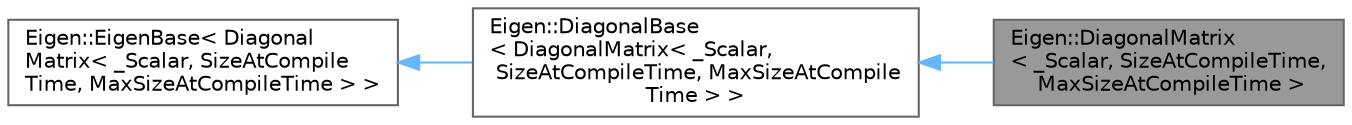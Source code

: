digraph "Eigen::DiagonalMatrix&lt; _Scalar, SizeAtCompileTime, MaxSizeAtCompileTime &gt;"
{
 // LATEX_PDF_SIZE
  bgcolor="transparent";
  edge [fontname=Helvetica,fontsize=10,labelfontname=Helvetica,labelfontsize=10];
  node [fontname=Helvetica,fontsize=10,shape=box,height=0.2,width=0.4];
  rankdir="LR";
  Node1 [id="Node000001",label="Eigen::DiagonalMatrix\l\< _Scalar, SizeAtCompileTime,\l MaxSizeAtCompileTime \>",height=0.2,width=0.4,color="gray40", fillcolor="grey60", style="filled", fontcolor="black",tooltip="Represents a diagonal matrix with its storage"];
  Node2 -> Node1 [id="edge3_Node000001_Node000002",dir="back",color="steelblue1",style="solid",tooltip=" "];
  Node2 [id="Node000002",label="Eigen::DiagonalBase\l\< DiagonalMatrix\< _Scalar,\l SizeAtCompileTime, MaxSizeAtCompile\lTime \> \>",height=0.2,width=0.4,color="gray40", fillcolor="white", style="filled",URL="$class_eigen_1_1_diagonal_base.html",tooltip=" "];
  Node3 -> Node2 [id="edge4_Node000002_Node000003",dir="back",color="steelblue1",style="solid",tooltip=" "];
  Node3 [id="Node000003",label="Eigen::EigenBase\< Diagonal\lMatrix\< _Scalar, SizeAtCompile\lTime, MaxSizeAtCompileTime \> \>",height=0.2,width=0.4,color="gray40", fillcolor="white", style="filled",URL="$struct_eigen_1_1_eigen_base.html",tooltip=" "];
}
